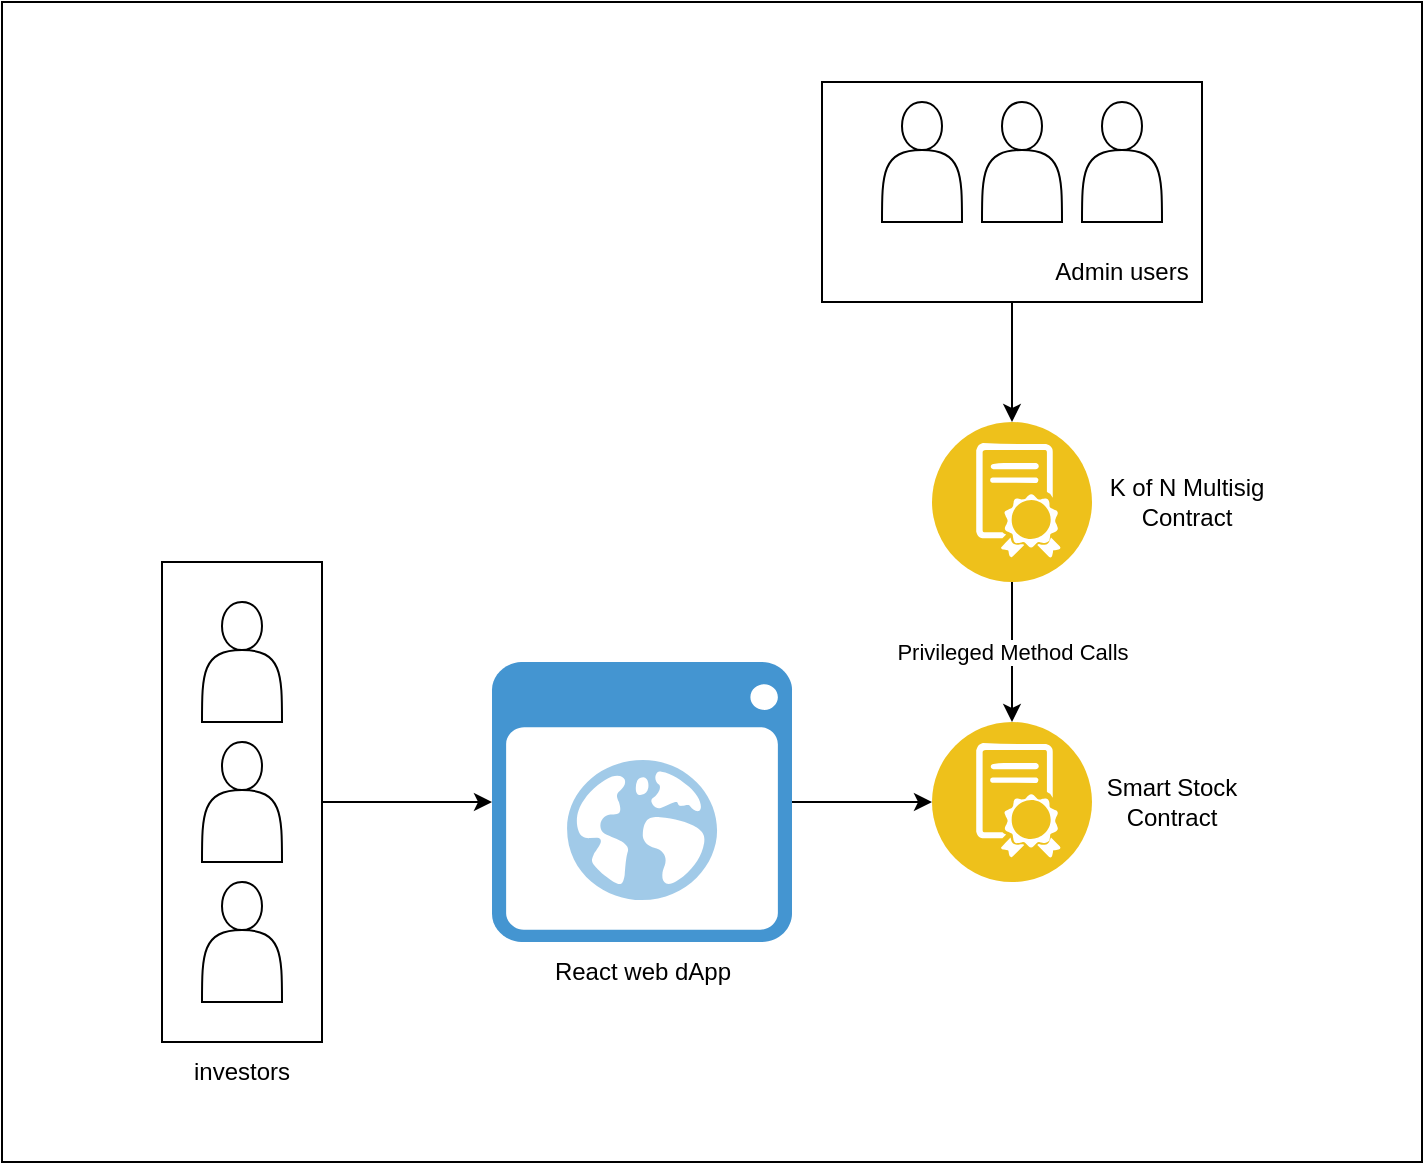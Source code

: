 <mxfile version="17.2.2" type="github">
  <diagram id="-hN-MSK7Q1_RvColJM6n" name="Page-1">
    <mxGraphModel dx="1298" dy="1873" grid="1" gridSize="10" guides="1" tooltips="1" connect="1" arrows="1" fold="1" page="1" pageScale="1" pageWidth="850" pageHeight="1100" math="0" shadow="0">
      <root>
        <mxCell id="0" />
        <mxCell id="1" parent="0" />
        <mxCell id="Oci5rgU2LHDsX-qW9czk-28" value="" style="rounded=0;whiteSpace=wrap;html=1;" vertex="1" parent="1">
          <mxGeometry x="70" y="-1060" width="710" height="580" as="geometry" />
        </mxCell>
        <mxCell id="Oci5rgU2LHDsX-qW9czk-17" value="Privileged Method Calls" style="edgeStyle=orthogonalEdgeStyle;rounded=0;orthogonalLoop=1;jettySize=auto;html=1;exitX=0.5;exitY=1;exitDx=0;exitDy=0;" edge="1" parent="1" source="Oci5rgU2LHDsX-qW9czk-1" target="Oci5rgU2LHDsX-qW9czk-2">
          <mxGeometry relative="1" as="geometry" />
        </mxCell>
        <mxCell id="Oci5rgU2LHDsX-qW9czk-11" style="edgeStyle=orthogonalEdgeStyle;rounded=0;orthogonalLoop=1;jettySize=auto;html=1;entryX=0;entryY=0.5;entryDx=0;entryDy=0;" edge="1" parent="1" source="Oci5rgU2LHDsX-qW9czk-10" target="Oci5rgU2LHDsX-qW9czk-2">
          <mxGeometry relative="1" as="geometry" />
        </mxCell>
        <mxCell id="Oci5rgU2LHDsX-qW9czk-14" value="" style="group" vertex="1" connectable="0" parent="1">
          <mxGeometry x="480" y="-1020" width="190" height="110" as="geometry" />
        </mxCell>
        <mxCell id="Oci5rgU2LHDsX-qW9czk-12" value="" style="rounded=0;whiteSpace=wrap;html=1;" vertex="1" parent="Oci5rgU2LHDsX-qW9czk-14">
          <mxGeometry width="190" height="110" as="geometry" />
        </mxCell>
        <mxCell id="Oci5rgU2LHDsX-qW9czk-6" value="" style="shape=actor;whiteSpace=wrap;html=1;" vertex="1" parent="Oci5rgU2LHDsX-qW9czk-14">
          <mxGeometry x="30" y="10" width="40" height="60" as="geometry" />
        </mxCell>
        <mxCell id="Oci5rgU2LHDsX-qW9czk-7" value="" style="shape=actor;whiteSpace=wrap;html=1;" vertex="1" parent="Oci5rgU2LHDsX-qW9czk-14">
          <mxGeometry x="80" y="10" width="40" height="60" as="geometry" />
        </mxCell>
        <mxCell id="Oci5rgU2LHDsX-qW9czk-8" value="" style="shape=actor;whiteSpace=wrap;html=1;" vertex="1" parent="Oci5rgU2LHDsX-qW9czk-14">
          <mxGeometry x="130" y="10" width="40" height="60" as="geometry" />
        </mxCell>
        <mxCell id="Oci5rgU2LHDsX-qW9czk-13" value="Admin users" style="text;html=1;strokeColor=none;fillColor=none;align=center;verticalAlign=middle;whiteSpace=wrap;rounded=0;" vertex="1" parent="Oci5rgU2LHDsX-qW9czk-14">
          <mxGeometry x="110" y="80" width="80" height="30" as="geometry" />
        </mxCell>
        <mxCell id="Oci5rgU2LHDsX-qW9czk-15" style="edgeStyle=orthogonalEdgeStyle;rounded=0;orthogonalLoop=1;jettySize=auto;html=1;exitX=0.5;exitY=1;exitDx=0;exitDy=0;entryX=0.5;entryY=0;entryDx=0;entryDy=0;" edge="1" parent="1" source="Oci5rgU2LHDsX-qW9czk-12" target="Oci5rgU2LHDsX-qW9czk-1">
          <mxGeometry relative="1" as="geometry" />
        </mxCell>
        <mxCell id="Oci5rgU2LHDsX-qW9czk-19" value="" style="group" vertex="1" connectable="0" parent="1">
          <mxGeometry x="535" y="-850" width="170" height="80" as="geometry" />
        </mxCell>
        <mxCell id="Oci5rgU2LHDsX-qW9czk-1" value="" style="aspect=fixed;perimeter=ellipsePerimeter;html=1;align=center;shadow=0;dashed=0;fontColor=#4277BB;labelBackgroundColor=#ffffff;fontSize=12;spacingTop=3;image;image=img/lib/ibm/blockchain/smart_contract.svg;" vertex="1" parent="Oci5rgU2LHDsX-qW9czk-19">
          <mxGeometry width="80" height="80" as="geometry" />
        </mxCell>
        <mxCell id="Oci5rgU2LHDsX-qW9czk-16" value="K of N Multisig Contract" style="text;html=1;strokeColor=none;fillColor=none;align=center;verticalAlign=middle;whiteSpace=wrap;rounded=0;" vertex="1" parent="Oci5rgU2LHDsX-qW9czk-19">
          <mxGeometry x="85" y="25" width="85" height="30" as="geometry" />
        </mxCell>
        <mxCell id="Oci5rgU2LHDsX-qW9czk-20" value="" style="group" vertex="1" connectable="0" parent="1">
          <mxGeometry x="535" y="-700" width="155" height="80" as="geometry" />
        </mxCell>
        <mxCell id="Oci5rgU2LHDsX-qW9czk-2" value="" style="aspect=fixed;perimeter=ellipsePerimeter;html=1;align=center;shadow=0;dashed=0;fontColor=#4277BB;labelBackgroundColor=#ffffff;fontSize=12;spacingTop=3;image;image=img/lib/ibm/blockchain/smart_contract.svg;" vertex="1" parent="Oci5rgU2LHDsX-qW9czk-20">
          <mxGeometry width="80" height="80" as="geometry" />
        </mxCell>
        <mxCell id="Oci5rgU2LHDsX-qW9czk-18" value="Smart Stock Contract" style="text;html=1;strokeColor=none;fillColor=none;align=center;verticalAlign=middle;whiteSpace=wrap;rounded=0;" vertex="1" parent="Oci5rgU2LHDsX-qW9czk-20">
          <mxGeometry x="85" y="25" width="70" height="30" as="geometry" />
        </mxCell>
        <mxCell id="Oci5rgU2LHDsX-qW9czk-24" value="" style="group" vertex="1" connectable="0" parent="1">
          <mxGeometry x="150" y="-780" width="80" height="270" as="geometry" />
        </mxCell>
        <mxCell id="Oci5rgU2LHDsX-qW9czk-22" value="" style="rounded=0;whiteSpace=wrap;html=1;" vertex="1" parent="Oci5rgU2LHDsX-qW9czk-24">
          <mxGeometry width="80" height="240" as="geometry" />
        </mxCell>
        <mxCell id="Oci5rgU2LHDsX-qW9czk-3" value="" style="shape=actor;whiteSpace=wrap;html=1;" vertex="1" parent="Oci5rgU2LHDsX-qW9czk-24">
          <mxGeometry x="20" y="20" width="40" height="60" as="geometry" />
        </mxCell>
        <mxCell id="Oci5rgU2LHDsX-qW9czk-4" value="" style="shape=actor;whiteSpace=wrap;html=1;" vertex="1" parent="Oci5rgU2LHDsX-qW9czk-24">
          <mxGeometry x="20" y="90" width="40" height="60" as="geometry" />
        </mxCell>
        <mxCell id="Oci5rgU2LHDsX-qW9czk-5" value="" style="shape=actor;whiteSpace=wrap;html=1;" vertex="1" parent="Oci5rgU2LHDsX-qW9czk-24">
          <mxGeometry x="20" y="160" width="40" height="60" as="geometry" />
        </mxCell>
        <mxCell id="Oci5rgU2LHDsX-qW9czk-23" value="investors" style="text;html=1;strokeColor=none;fillColor=none;align=center;verticalAlign=middle;whiteSpace=wrap;rounded=0;" vertex="1" parent="Oci5rgU2LHDsX-qW9czk-24">
          <mxGeometry x="10" y="240" width="60" height="30" as="geometry" />
        </mxCell>
        <mxCell id="Oci5rgU2LHDsX-qW9czk-25" style="edgeStyle=orthogonalEdgeStyle;rounded=0;orthogonalLoop=1;jettySize=auto;html=1;exitX=1;exitY=0.5;exitDx=0;exitDy=0;" edge="1" parent="1" source="Oci5rgU2LHDsX-qW9czk-22" target="Oci5rgU2LHDsX-qW9czk-10">
          <mxGeometry relative="1" as="geometry" />
        </mxCell>
        <mxCell id="Oci5rgU2LHDsX-qW9czk-27" value="" style="group" vertex="1" connectable="0" parent="1">
          <mxGeometry x="315" y="-730" width="150" height="170" as="geometry" />
        </mxCell>
        <mxCell id="Oci5rgU2LHDsX-qW9czk-10" value="" style="shadow=0;dashed=0;html=1;strokeColor=none;fillColor=#4495D1;labelPosition=center;verticalLabelPosition=bottom;verticalAlign=top;align=center;outlineConnect=0;shape=mxgraph.veeam.2d.web_ui;" vertex="1" parent="Oci5rgU2LHDsX-qW9czk-27">
          <mxGeometry width="150" height="140" as="geometry" />
        </mxCell>
        <mxCell id="Oci5rgU2LHDsX-qW9czk-26" value="React web dApp" style="text;html=1;strokeColor=none;fillColor=none;align=center;verticalAlign=middle;whiteSpace=wrap;rounded=0;" vertex="1" parent="Oci5rgU2LHDsX-qW9czk-27">
          <mxGeometry x="22.5" y="140" width="105" height="30" as="geometry" />
        </mxCell>
      </root>
    </mxGraphModel>
  </diagram>
</mxfile>
